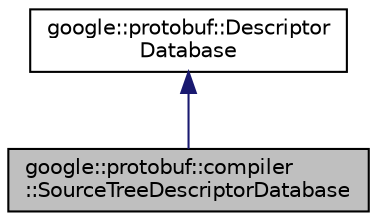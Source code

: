 digraph "google::protobuf::compiler::SourceTreeDescriptorDatabase"
{
 // LATEX_PDF_SIZE
  edge [fontname="Helvetica",fontsize="10",labelfontname="Helvetica",labelfontsize="10"];
  node [fontname="Helvetica",fontsize="10",shape=record];
  Node1 [label="google::protobuf::compiler\l::SourceTreeDescriptorDatabase",height=0.2,width=0.4,color="black", fillcolor="grey75", style="filled", fontcolor="black",tooltip=" "];
  Node2 -> Node1 [dir="back",color="midnightblue",fontsize="10",style="solid",fontname="Helvetica"];
  Node2 [label="google::protobuf::Descriptor\lDatabase",height=0.2,width=0.4,color="black", fillcolor="white", style="filled",URL="$classgoogle_1_1protobuf_1_1DescriptorDatabase.html",tooltip=" "];
}
